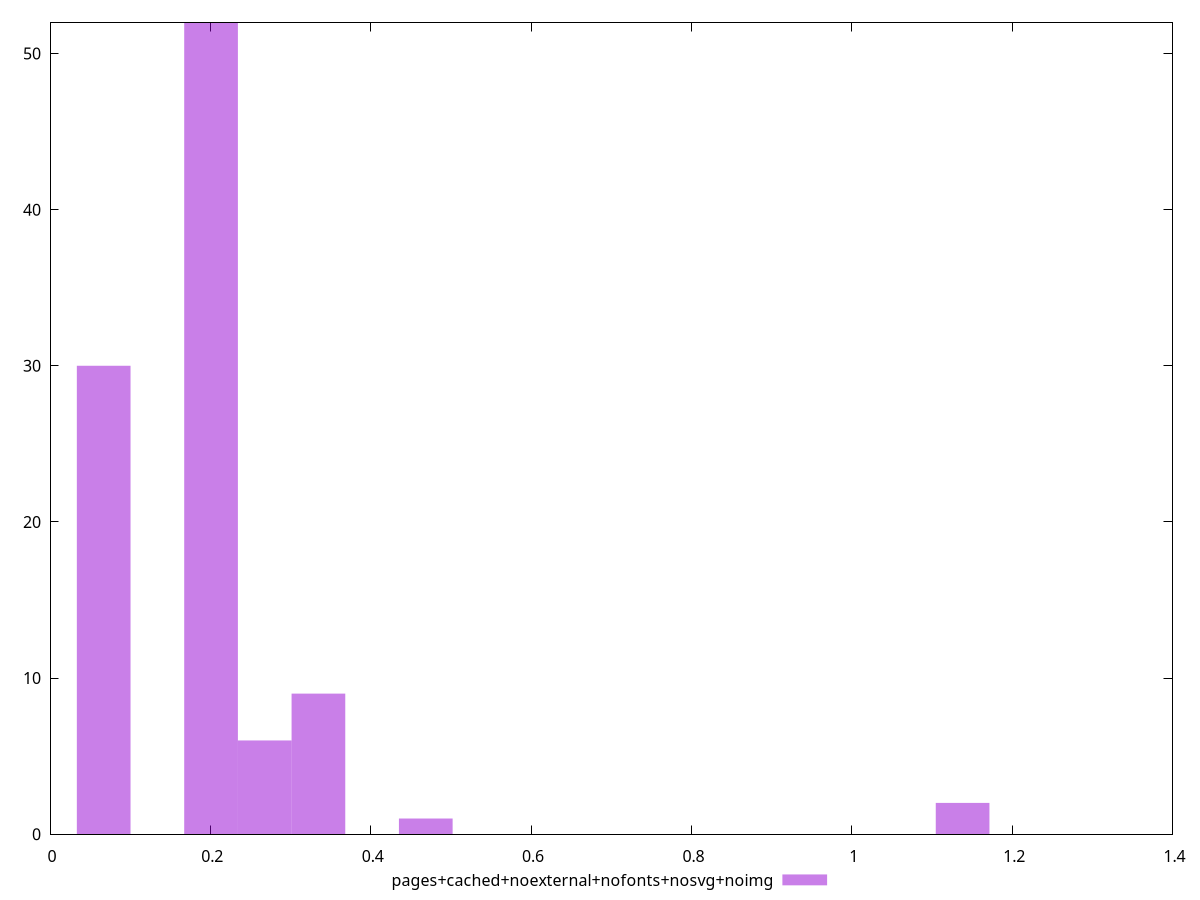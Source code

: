 $_pagesCachedNoexternalNofontsNosvgNoimg <<EOF
0.20086148760210168 52
0.3347691460035028 9
0.06695382920070056 30
0.26781531680280224 6
0.4686768044049039 1
1.1382150964119095 2
EOF
set key outside below
set terminal pngcairo
set output "report_00005_2020-11-02T22-26-11.212Z/cumulative-layout-shift/pages+cached+noexternal+nofonts+nosvg+noimg//raw_hist.png"
set yrange [0:52]
set boxwidth 0.06695382920070056
set style fill transparent solid 0.5 noborder
plot $_pagesCachedNoexternalNofontsNosvgNoimg title "pages+cached+noexternal+nofonts+nosvg+noimg" with boxes ,